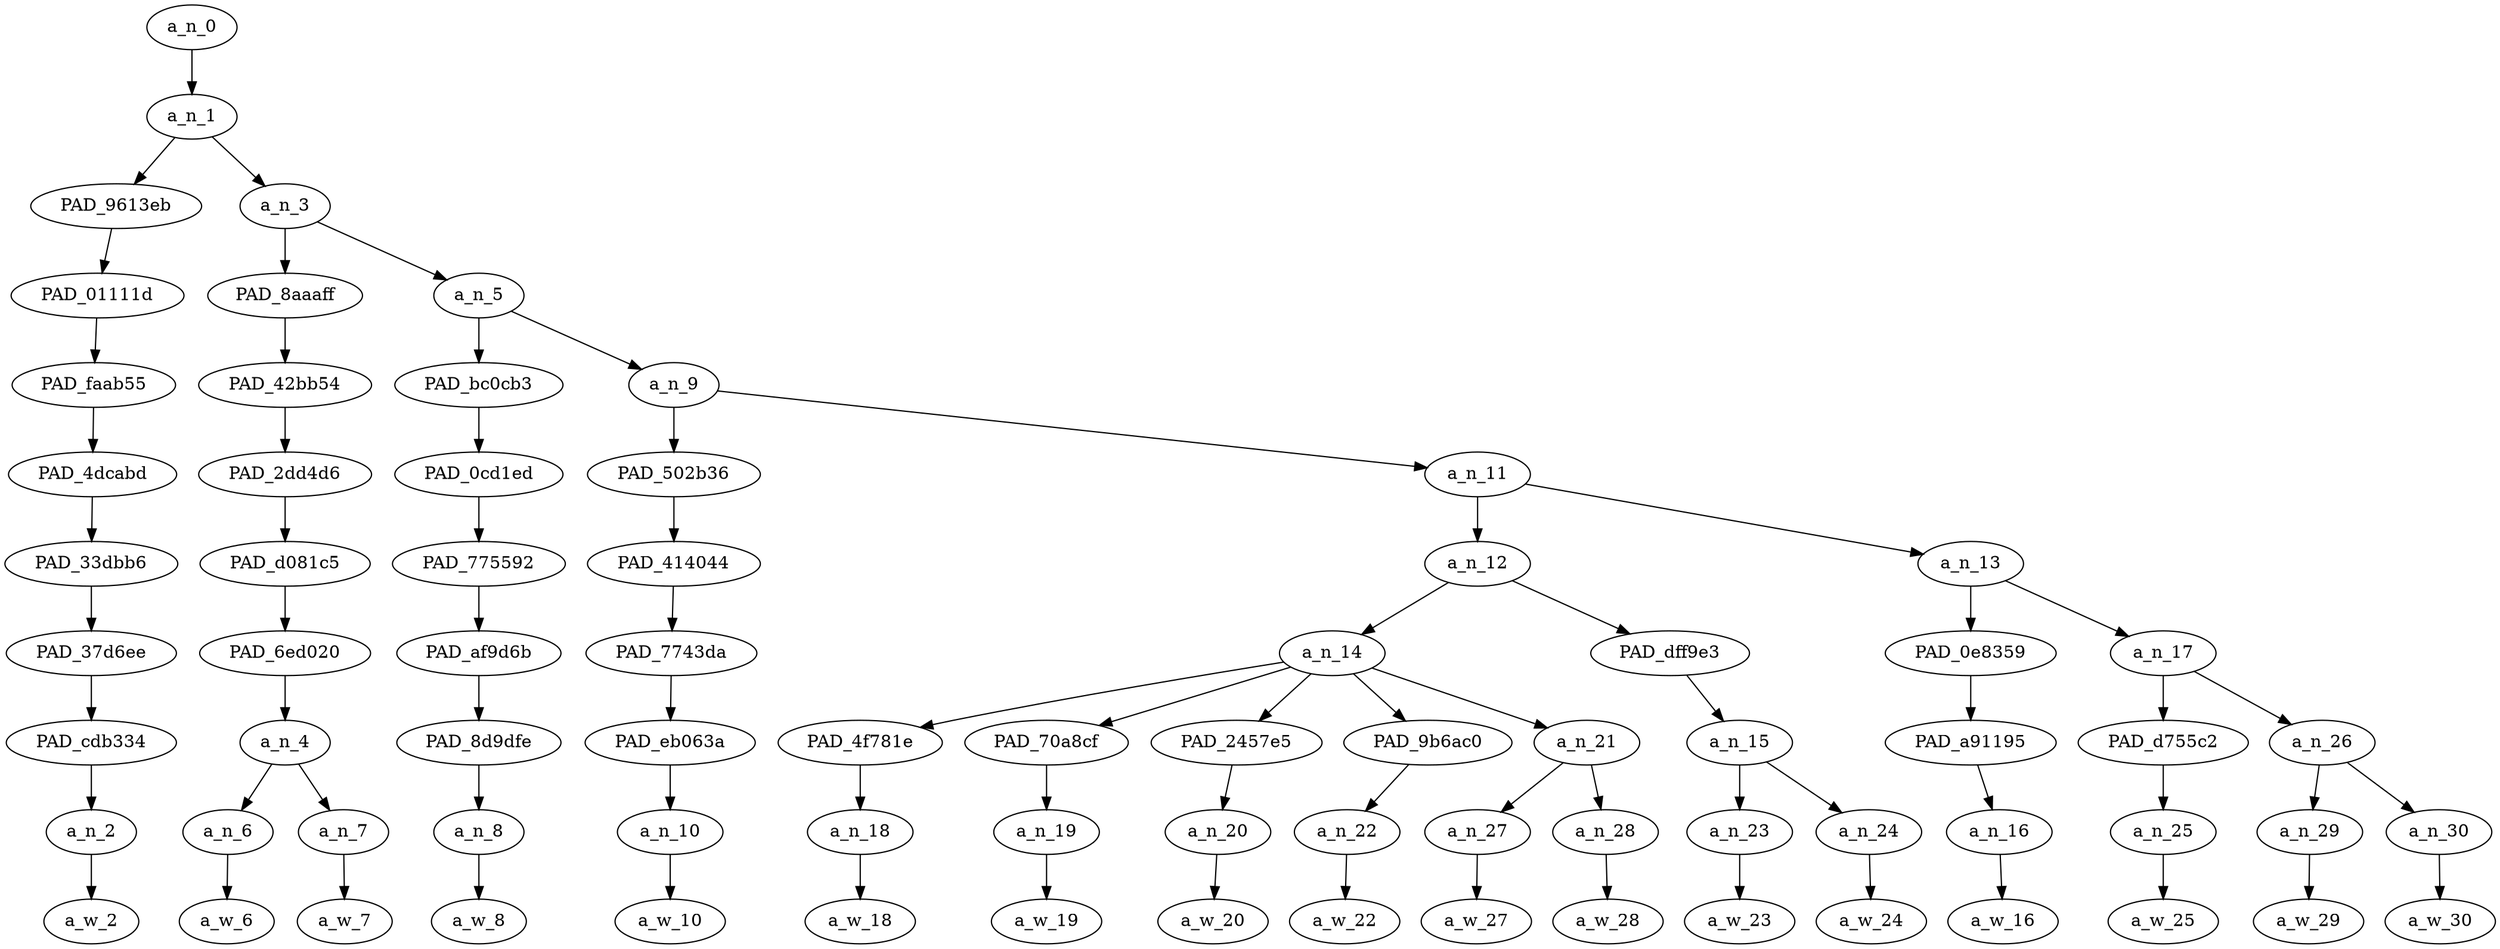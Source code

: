 strict digraph "" {
	a_n_0	[div_dir=1,
		index=0,
		level=10,
		pos="1.72734375,10!",
		text_span="[0, 1, 2, 3, 4, 5, 6, 7, 8, 9, 10, 11, 12, 13, 14, 15, 16]",
		value=1.00000000];
	a_n_1	[div_dir=1,
		index=0,
		level=9,
		pos="1.72734375,9!",
		text_span="[0, 1, 2, 3, 4, 5, 6, 7, 8, 9, 10, 11, 12, 13, 14, 15, 16]",
		value=0.99907013];
	a_n_0 -> a_n_1;
	PAD_9613eb	[div_dir=1,
		index=0,
		level=8,
		pos="0.0,8!",
		text_span="[0]",
		value=0.07956531];
	a_n_1 -> PAD_9613eb;
	a_n_3	[div_dir=1,
		index=1,
		level=8,
		pos="3.4546875,8!",
		text_span="[1, 2, 3, 4, 5, 6, 7, 8, 9, 10, 11, 12, 13, 14, 15, 16]",
		value=0.91857495];
	a_n_1 -> a_n_3;
	PAD_01111d	[div_dir=1,
		index=0,
		level=7,
		pos="0.0,7!",
		text_span="[0]",
		value=0.07956531];
	PAD_9613eb -> PAD_01111d;
	PAD_faab55	[div_dir=1,
		index=0,
		level=6,
		pos="0.0,6!",
		text_span="[0]",
		value=0.07956531];
	PAD_01111d -> PAD_faab55;
	PAD_4dcabd	[div_dir=1,
		index=0,
		level=5,
		pos="0.0,5!",
		text_span="[0]",
		value=0.07956531];
	PAD_faab55 -> PAD_4dcabd;
	PAD_33dbb6	[div_dir=1,
		index=0,
		level=4,
		pos="0.0,4!",
		text_span="[0]",
		value=0.07956531];
	PAD_4dcabd -> PAD_33dbb6;
	PAD_37d6ee	[div_dir=1,
		index=0,
		level=3,
		pos="0.0,3!",
		text_span="[0]",
		value=0.07956531];
	PAD_33dbb6 -> PAD_37d6ee;
	PAD_cdb334	[div_dir=1,
		index=0,
		level=2,
		pos="0.0,2!",
		text_span="[0]",
		value=0.07956531];
	PAD_37d6ee -> PAD_cdb334;
	a_n_2	[div_dir=1,
		index=0,
		level=1,
		pos="0.0,1!",
		text_span="[0]",
		value=0.07956531];
	PAD_cdb334 -> a_n_2;
	a_w_2	[div_dir=0,
		index=0,
		level=0,
		pos="0,0!",
		text_span="[0]",
		value=lol];
	a_n_2 -> a_w_2;
	PAD_8aaaff	[div_dir=1,
		index=1,
		level=7,
		pos="1.5,7!",
		text_span="[1, 2]",
		value=0.09000347];
	a_n_3 -> PAD_8aaaff;
	a_n_5	[div_dir=1,
		index=2,
		level=7,
		pos="5.409375,7!",
		text_span="[3, 4, 5, 6, 7, 8, 9, 10, 11, 12, 13, 14, 15, 16]",
		value=0.82771946];
	a_n_3 -> a_n_5;
	PAD_42bb54	[div_dir=1,
		index=1,
		level=6,
		pos="1.5,6!",
		text_span="[1, 2]",
		value=0.09000347];
	PAD_8aaaff -> PAD_42bb54;
	PAD_2dd4d6	[div_dir=1,
		index=1,
		level=5,
		pos="1.5,5!",
		text_span="[1, 2]",
		value=0.09000347];
	PAD_42bb54 -> PAD_2dd4d6;
	PAD_d081c5	[div_dir=1,
		index=1,
		level=4,
		pos="1.5,4!",
		text_span="[1, 2]",
		value=0.09000347];
	PAD_2dd4d6 -> PAD_d081c5;
	PAD_6ed020	[div_dir=1,
		index=1,
		level=3,
		pos="1.5,3!",
		text_span="[1, 2]",
		value=0.09000347];
	PAD_d081c5 -> PAD_6ed020;
	a_n_4	[div_dir=1,
		index=1,
		level=2,
		pos="1.5,2!",
		text_span="[1, 2]",
		value=0.09000347];
	PAD_6ed020 -> a_n_4;
	a_n_6	[div_dir=1,
		index=1,
		level=1,
		pos="1.0,1!",
		text_span="[1]",
		value=0.03600167];
	a_n_4 -> a_n_6;
	a_n_7	[div_dir=1,
		index=2,
		level=1,
		pos="2.0,1!",
		text_span="[2]",
		value=0.05376244];
	a_n_4 -> a_n_7;
	a_w_6	[div_dir=0,
		index=1,
		level=0,
		pos="1,0!",
		text_span="[1]",
		value=the];
	a_n_6 -> a_w_6;
	a_w_7	[div_dir=0,
		index=2,
		level=0,
		pos="2,0!",
		text_span="[2]",
		value=bbc];
	a_n_7 -> a_w_7;
	PAD_bc0cb3	[div_dir=1,
		index=2,
		level=6,
		pos="3.0,6!",
		text_span="[3]",
		value=0.05688624];
	a_n_5 -> PAD_bc0cb3;
	a_n_9	[div_dir=1,
		index=3,
		level=6,
		pos="7.81875,6!",
		text_span="[4, 5, 6, 7, 8, 9, 10, 11, 12, 13, 14, 15, 16]",
		value=0.77001500];
	a_n_5 -> a_n_9;
	PAD_0cd1ed	[div_dir=1,
		index=2,
		level=5,
		pos="3.0,5!",
		text_span="[3]",
		value=0.05688624];
	PAD_bc0cb3 -> PAD_0cd1ed;
	PAD_775592	[div_dir=1,
		index=2,
		level=4,
		pos="3.0,4!",
		text_span="[3]",
		value=0.05688624];
	PAD_0cd1ed -> PAD_775592;
	PAD_af9d6b	[div_dir=1,
		index=2,
		level=3,
		pos="3.0,3!",
		text_span="[3]",
		value=0.05688624];
	PAD_775592 -> PAD_af9d6b;
	PAD_8d9dfe	[div_dir=1,
		index=2,
		level=2,
		pos="3.0,2!",
		text_span="[3]",
		value=0.05688624];
	PAD_af9d6b -> PAD_8d9dfe;
	a_n_8	[div_dir=1,
		index=3,
		level=1,
		pos="3.0,1!",
		text_span="[3]",
		value=0.05688624];
	PAD_8d9dfe -> a_n_8;
	a_w_8	[div_dir=0,
		index=3,
		level=0,
		pos="3,0!",
		text_span="[3]",
		value=crying];
	a_n_8 -> a_w_8;
	PAD_502b36	[div_dir=1,
		index=3,
		level=5,
		pos="4.0,5!",
		text_span="[4]",
		value=0.03445150];
	a_n_9 -> PAD_502b36;
	a_n_11	[div_dir=1,
		index=4,
		level=5,
		pos="11.6375,5!",
		text_span="[5, 6, 7, 8, 9, 10, 11, 12, 13, 14, 15, 16]",
		value=0.73474293];
	a_n_9 -> a_n_11;
	PAD_414044	[div_dir=1,
		index=3,
		level=4,
		pos="4.0,4!",
		text_span="[4]",
		value=0.03445150];
	PAD_502b36 -> PAD_414044;
	PAD_7743da	[div_dir=1,
		index=3,
		level=3,
		pos="4.0,3!",
		text_span="[4]",
		value=0.03445150];
	PAD_414044 -> PAD_7743da;
	PAD_eb063a	[div_dir=1,
		index=3,
		level=2,
		pos="4.0,2!",
		text_span="[4]",
		value=0.03445150];
	PAD_7743da -> PAD_eb063a;
	a_n_10	[div_dir=1,
		index=4,
		level=1,
		pos="4.0,1!",
		text_span="[4]",
		value=0.03445150];
	PAD_eb063a -> a_n_10;
	a_w_10	[div_dir=0,
		index=4,
		level=0,
		pos="4,0!",
		text_span="[4]",
		value=over];
	a_n_10 -> a_w_10;
	a_n_12	[div_dir=1,
		index=4,
		level=4,
		pos="9.4,4!",
		text_span="[5, 6, 7, 8, 9, 10, 11, 12]",
		value=0.53935082];
	a_n_11 -> a_n_12;
	a_n_13	[div_dir=1,
		index=5,
		level=4,
		pos="13.875,4!",
		text_span="[13, 14, 15, 16]",
		value=0.19460131];
	a_n_11 -> a_n_13;
	a_n_14	[div_dir=1,
		index=4,
		level=3,
		pos="7.3,3!",
		text_span="[5, 6, 7, 8, 9, 10]",
		value=0.41610638];
	a_n_12 -> a_n_14;
	PAD_dff9e3	[div_dir=1,
		index=5,
		level=3,
		pos="11.5,3!",
		text_span="[11, 12]",
		value=0.12242962];
	a_n_12 -> PAD_dff9e3;
	PAD_4f781e	[div_dir=1,
		index=4,
		level=2,
		pos="5.0,2!",
		text_span="[5]",
		value=0.02962403];
	a_n_14 -> PAD_4f781e;
	PAD_70a8cf	[div_dir=1,
		index=5,
		level=2,
		pos="6.0,2!",
		text_span="[6]",
		value=0.04040408];
	a_n_14 -> PAD_70a8cf;
	PAD_2457e5	[div_dir=1,
		index=6,
		level=2,
		pos="7.0,2!",
		text_span="[7]",
		value=0.04701819];
	a_n_14 -> PAD_2457e5;
	PAD_9b6ac0	[div_dir=1,
		index=8,
		level=2,
		pos="10.0,2!",
		text_span="[10]",
		value=0.05884326];
	a_n_14 -> PAD_9b6ac0;
	a_n_21	[div_dir=1,
		index=7,
		level=2,
		pos="8.5,2!",
		text_span="[8, 9]",
		value=0.23929449];
	a_n_14 -> a_n_21;
	a_n_18	[div_dir=1,
		index=5,
		level=1,
		pos="5.0,1!",
		text_span="[5]",
		value=0.02962403];
	PAD_4f781e -> a_n_18;
	a_w_18	[div_dir=0,
		index=5,
		level=0,
		pos="5,0!",
		text_span="[5]",
		value=their];
	a_n_18 -> a_w_18;
	a_n_19	[div_dir=1,
		index=6,
		level=1,
		pos="6.0,1!",
		text_span="[6]",
		value=0.04040408];
	PAD_70a8cf -> a_n_19;
	a_w_19	[div_dir=0,
		index=6,
		level=0,
		pos="6,0!",
		text_span="[6]",
		value=favourite];
	a_n_19 -> a_w_19;
	a_n_20	[div_dir=1,
		index=7,
		level=1,
		pos="7.0,1!",
		text_span="[7]",
		value=0.04701819];
	PAD_2457e5 -> a_n_20;
	a_w_20	[div_dir=0,
		index=7,
		level=0,
		pos="7,0!",
		text_span="[7]",
		value=anti];
	a_n_20 -> a_w_20;
	a_n_22	[div_dir=1,
		index=10,
		level=1,
		pos="10.0,1!",
		text_span="[10]",
		value=0.05884326];
	PAD_9b6ac0 -> a_n_22;
	a_w_22	[div_dir=0,
		index=10,
		level=0,
		pos="10,0!",
		text_span="[10]",
		value=comrade];
	a_n_22 -> a_w_22;
	a_n_27	[div_dir=1,
		index=8,
		level=1,
		pos="8.0,1!",
		text_span="[8]",
		value=0.04791318];
	a_n_21 -> a_n_27;
	a_n_28	[div_dir=1,
		index=9,
		level=1,
		pos="9.0,1!",
		text_span="[9]",
		value=0.19041730];
	a_n_21 -> a_n_28;
	a_w_27	[div_dir=0,
		index=8,
		level=0,
		pos="8,0!",
		text_span="[8]",
		value=white];
	a_n_27 -> a_w_27;
	a_w_28	[div_dir=0,
		index=9,
		level=0,
		pos="9,0!",
		text_span="[9]",
		value=nigger];
	a_n_28 -> a_w_28;
	a_n_15	[div_dir=1,
		index=9,
		level=2,
		pos="11.5,2!",
		text_span="[11, 12]",
		value=0.12242962];
	PAD_dff9e3 -> a_n_15;
	a_n_23	[div_dir=1,
		index=11,
		level=1,
		pos="11.0,1!",
		text_span="[11]",
		value=0.03755607];
	a_n_15 -> a_n_23;
	a_n_24	[div_dir=1,
		index=12,
		level=1,
		pos="12.0,1!",
		text_span="[12]",
		value=0.08478816];
	a_n_15 -> a_n_24;
	a_w_23	[div_dir=0,
		index=11,
		level=0,
		pos="11,0!",
		text_span="[11]",
		value=bob];
	a_n_23 -> a_w_23;
	a_w_24	[div_dir=0,
		index=12,
		level=0,
		pos="12,0!",
		text_span="[12]",
		value=mugabe];
	a_n_24 -> a_w_24;
	PAD_0e8359	[div_dir=1,
		index=6,
		level=3,
		pos="13.0,3!",
		text_span="[13]",
		value=0.02867504];
	a_n_13 -> PAD_0e8359;
	a_n_17	[div_dir=1,
		index=7,
		level=3,
		pos="14.75,3!",
		text_span="[14, 15, 16]",
		value=0.16571700];
	a_n_13 -> a_n_17;
	PAD_a91195	[div_dir=1,
		index=10,
		level=2,
		pos="13.0,2!",
		text_span="[13]",
		value=0.02867504];
	PAD_0e8359 -> PAD_a91195;
	a_n_16	[div_dir=1,
		index=13,
		level=1,
		pos="13.0,1!",
		text_span="[13]",
		value=0.02867504];
	PAD_a91195 -> a_n_16;
	a_w_16	[div_dir=0,
		index=13,
		level=0,
		pos="13,0!",
		text_span="[13]",
		value=being];
	a_n_16 -> a_w_16;
	PAD_d755c2	[div_dir=1,
		index=11,
		level=2,
		pos="14.0,2!",
		text_span="[14]",
		value=0.06560112];
	a_n_17 -> PAD_d755c2;
	a_n_26	[div_dir=1,
		index=12,
		level=2,
		pos="15.5,2!",
		text_span="[15, 16]",
		value=0.09989853];
	a_n_17 -> a_n_26;
	a_n_25	[div_dir=1,
		index=14,
		level=1,
		pos="14.0,1!",
		text_span="[14]",
		value=0.06560112];
	PAD_d755c2 -> a_n_25;
	a_w_25	[div_dir=0,
		index=14,
		level=0,
		pos="14,0!",
		text_span="[14]",
		value=overthrown];
	a_n_25 -> a_w_25;
	a_n_29	[div_dir=-1,
		index=15,
		level=1,
		pos="15.0,1!",
		text_span="[15]",
		value=0.03123725];
	a_n_26 -> a_n_29;
	a_n_30	[div_dir=1,
		index=16,
		level=1,
		pos="16.0,1!",
		text_span="[16]",
		value=0.06842681];
	a_n_26 -> a_n_30;
	a_w_29	[div_dir=0,
		index=15,
		level=0,
		pos="15,0!",
		text_span="[15]",
		value=in];
	a_n_29 -> a_w_29;
	a_w_30	[div_dir=0,
		index=16,
		level=0,
		pos="16,0!",
		text_span="[16]",
		value=zimbabwe];
	a_n_30 -> a_w_30;
}
